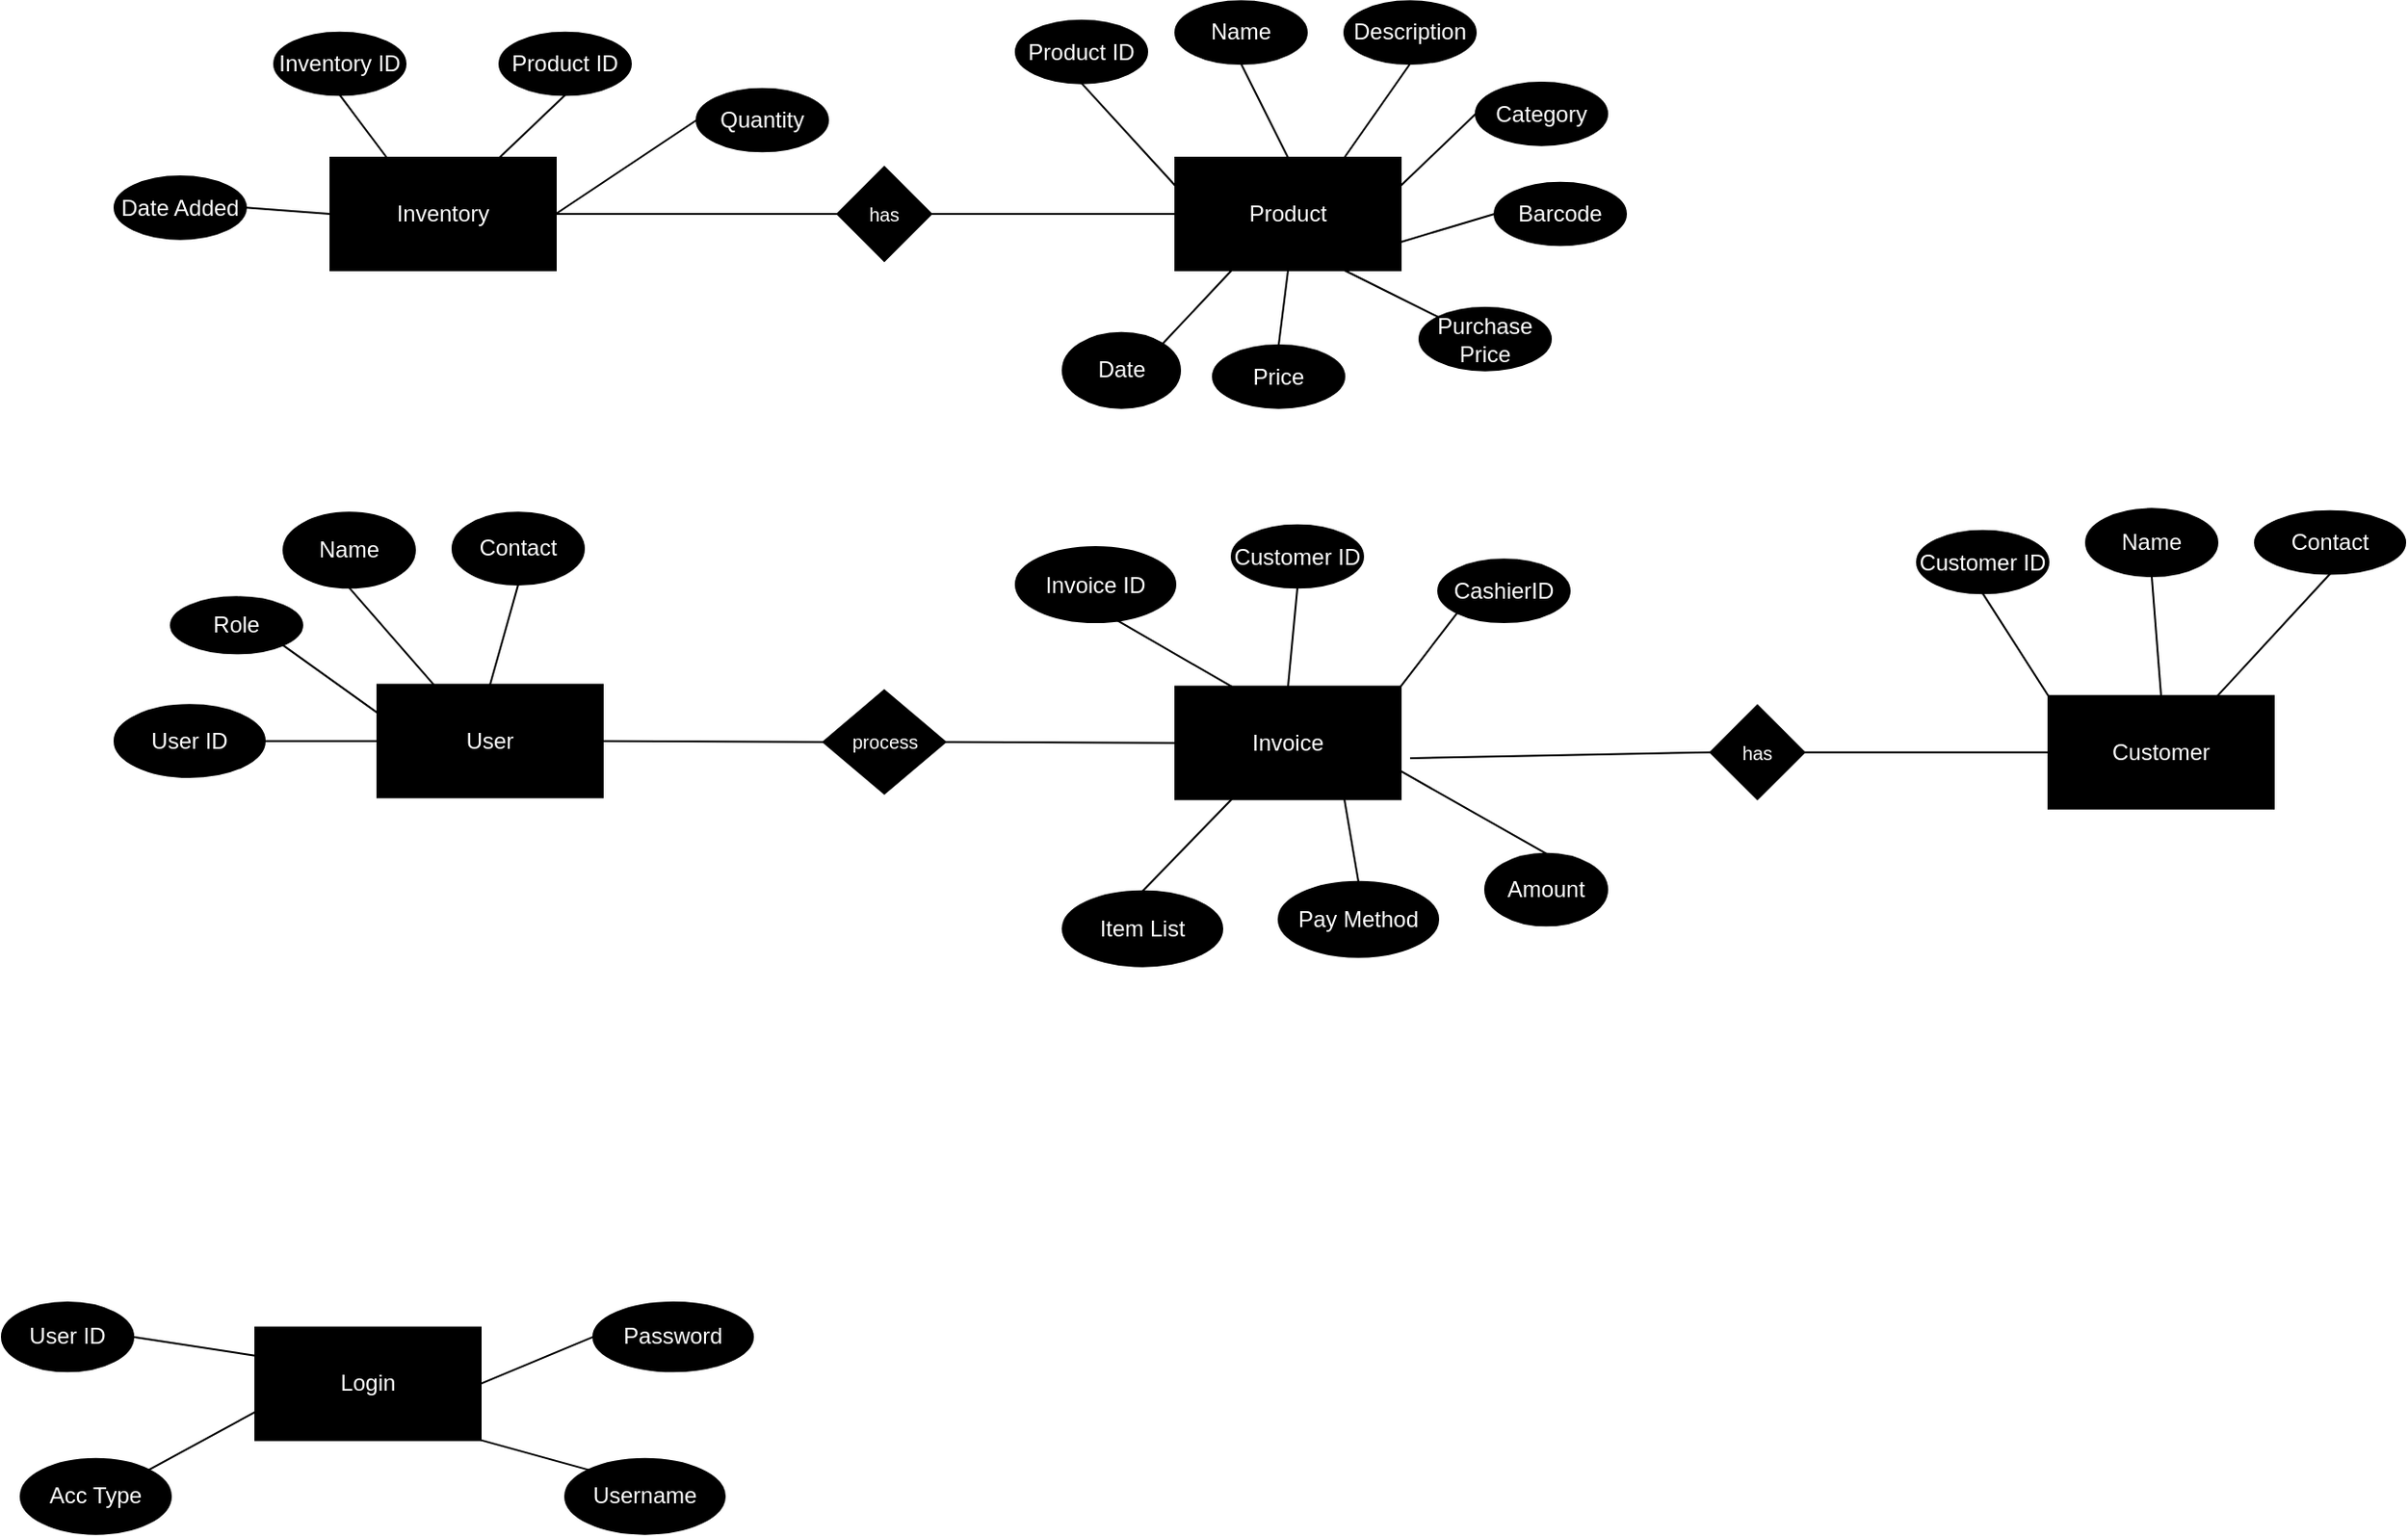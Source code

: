 <mxfile version="21.6.5" type="github">
  <diagram name="Page-1" id="E8DoeHewYqy99Y1Kgtmo">
    <mxGraphModel dx="1257" dy="1791" grid="1" gridSize="10" guides="1" tooltips="1" connect="1" arrows="1" fold="1" page="1" pageScale="1" pageWidth="850" pageHeight="1100" math="0" shadow="0">
      <root>
        <mxCell id="0" />
        <mxCell id="1" parent="0" />
        <mxCell id="wZXQosOmkPpw0TDAp2An-1" value="&lt;font color=&quot;#ffffff&quot;&gt;User&lt;/font&gt;" style="rounded=0;whiteSpace=wrap;html=1;fillColor=#000000;" vertex="1" parent="1">
          <mxGeometry x="260" y="320.84" width="120" height="60" as="geometry" />
        </mxCell>
        <mxCell id="wZXQosOmkPpw0TDAp2An-3" value="&lt;font color=&quot;#ffffff&quot;&gt;Customer&lt;/font&gt;" style="rounded=0;whiteSpace=wrap;html=1;fillColor=#000000;" vertex="1" parent="1">
          <mxGeometry x="1150" y="326.84" width="120" height="60" as="geometry" />
        </mxCell>
        <mxCell id="wZXQosOmkPpw0TDAp2An-4" value="&lt;font color=&quot;#ffffff&quot;&gt;Inventory&lt;/font&gt;" style="rounded=0;whiteSpace=wrap;html=1;fillColor=#000000;" vertex="1" parent="1">
          <mxGeometry x="235" y="40" width="120" height="60" as="geometry" />
        </mxCell>
        <mxCell id="wZXQosOmkPpw0TDAp2An-6" value="&lt;font color=&quot;#ffffff&quot;&gt;Invoice&lt;/font&gt;" style="rounded=0;whiteSpace=wrap;html=1;fillColor=#000000;" vertex="1" parent="1">
          <mxGeometry x="685" y="321.84" width="120" height="60" as="geometry" />
        </mxCell>
        <mxCell id="wZXQosOmkPpw0TDAp2An-7" value="&lt;font style=&quot;font-size: 10px;&quot; color=&quot;#ffffff&quot;&gt;process&lt;/font&gt;" style="rhombus;whiteSpace=wrap;html=1;fillColor=#000000;" vertex="1" parent="1">
          <mxGeometry x="497.5" y="323.84" width="65" height="55" as="geometry" />
        </mxCell>
        <mxCell id="wZXQosOmkPpw0TDAp2An-8" value="&lt;font style=&quot;font-size: 10px;&quot; color=&quot;#ffffff&quot;&gt;has&lt;/font&gt;" style="rhombus;whiteSpace=wrap;html=1;fillColor=#000000;" vertex="1" parent="1">
          <mxGeometry x="970" y="331.84" width="50" height="50" as="geometry" />
        </mxCell>
        <mxCell id="wZXQosOmkPpw0TDAp2An-9" value="User ID" style="ellipse;whiteSpace=wrap;html=1;fontColor=#FFFFFF;fillColor=#000000;" vertex="1" parent="1">
          <mxGeometry x="120" y="331.67" width="80" height="38.33" as="geometry" />
        </mxCell>
        <mxCell id="wZXQosOmkPpw0TDAp2An-10" value="Username" style="ellipse;whiteSpace=wrap;html=1;fontColor=#FFFFFF;fillColor=#000000;" vertex="1" parent="1">
          <mxGeometry x="360" y="733.33" width="85" height="40" as="geometry" />
        </mxCell>
        <mxCell id="wZXQosOmkPpw0TDAp2An-11" value="Password" style="ellipse;whiteSpace=wrap;html=1;fontColor=#FFFFFF;fillColor=#000000;" vertex="1" parent="1">
          <mxGeometry x="375" y="650.0" width="85" height="36.67" as="geometry" />
        </mxCell>
        <mxCell id="wZXQosOmkPpw0TDAp2An-12" value="&lt;font color=&quot;#ffffff&quot;&gt;Login&lt;/font&gt;" style="rounded=0;whiteSpace=wrap;html=1;fillColor=#000000;" vertex="1" parent="1">
          <mxGeometry x="195" y="663.33" width="120" height="60" as="geometry" />
        </mxCell>
        <mxCell id="wZXQosOmkPpw0TDAp2An-13" value="User ID" style="ellipse;whiteSpace=wrap;html=1;fontColor=#FFFFFF;fillColor=#000000;" vertex="1" parent="1">
          <mxGeometry x="60" y="650" width="70" height="36.66" as="geometry" />
        </mxCell>
        <mxCell id="wZXQosOmkPpw0TDAp2An-14" value="Acc Type" style="ellipse;whiteSpace=wrap;html=1;fontColor=#FFFFFF;fillColor=#000000;" vertex="1" parent="1">
          <mxGeometry x="70" y="733.33" width="80" height="40" as="geometry" />
        </mxCell>
        <mxCell id="wZXQosOmkPpw0TDAp2An-15" value="Name" style="ellipse;whiteSpace=wrap;html=1;fontColor=#FFFFFF;fillColor=#000000;" vertex="1" parent="1">
          <mxGeometry x="210" y="229.17" width="70" height="40.01" as="geometry" />
        </mxCell>
        <mxCell id="wZXQosOmkPpw0TDAp2An-16" value="Contact" style="ellipse;whiteSpace=wrap;html=1;fontColor=#FFFFFF;fillColor=#000000;" vertex="1" parent="1">
          <mxGeometry x="300" y="229.17" width="70" height="38.34" as="geometry" />
        </mxCell>
        <mxCell id="wZXQosOmkPpw0TDAp2An-17" value="Role" style="ellipse;whiteSpace=wrap;html=1;fontColor=#FFFFFF;fillColor=#000000;" vertex="1" parent="1">
          <mxGeometry x="150" y="274.18" width="70" height="30" as="geometry" />
        </mxCell>
        <mxCell id="wZXQosOmkPpw0TDAp2An-18" value="Invoice ID" style="ellipse;whiteSpace=wrap;html=1;fontColor=#FFFFFF;fillColor=#000000;" vertex="1" parent="1">
          <mxGeometry x="600" y="247.51" width="85" height="40" as="geometry" />
        </mxCell>
        <mxCell id="wZXQosOmkPpw0TDAp2An-19" value="Customer ID" style="ellipse;whiteSpace=wrap;html=1;fontColor=#FFFFFF;fillColor=#000000;" vertex="1" parent="1">
          <mxGeometry x="715" y="235.85" width="70" height="33.33" as="geometry" />
        </mxCell>
        <mxCell id="wZXQosOmkPpw0TDAp2An-20" value="Item List" style="ellipse;whiteSpace=wrap;html=1;fontColor=#FFFFFF;fillColor=#000000;" vertex="1" parent="1">
          <mxGeometry x="625" y="430.84" width="85" height="40" as="geometry" />
        </mxCell>
        <mxCell id="wZXQosOmkPpw0TDAp2An-21" value="Date " style="ellipse;whiteSpace=wrap;html=1;fontColor=#FFFFFF;fillColor=#000000;" vertex="1" parent="1">
          <mxGeometry x="625" y="133.33" width="62.5" height="40" as="geometry" />
        </mxCell>
        <mxCell id="wZXQosOmkPpw0TDAp2An-22" value="Amount" style="ellipse;whiteSpace=wrap;html=1;fontColor=#FFFFFF;fillColor=#000000;" vertex="1" parent="1">
          <mxGeometry x="850" y="410.84" width="65" height="38.33" as="geometry" />
        </mxCell>
        <mxCell id="wZXQosOmkPpw0TDAp2An-23" value="Name" style="ellipse;whiteSpace=wrap;html=1;fontColor=#FFFFFF;fillColor=#000000;" vertex="1" parent="1">
          <mxGeometry x="1170" y="227.17" width="70" height="35.84" as="geometry" />
        </mxCell>
        <mxCell id="wZXQosOmkPpw0TDAp2An-24" value="Contact" style="ellipse;whiteSpace=wrap;html=1;fontColor=#FFFFFF;fillColor=#000000;" vertex="1" parent="1">
          <mxGeometry x="1260" y="228.42" width="80" height="33.33" as="geometry" />
        </mxCell>
        <mxCell id="wZXQosOmkPpw0TDAp2An-25" value="&lt;font color=&quot;#ffffff&quot;&gt;Product&lt;/font&gt;" style="rounded=0;whiteSpace=wrap;html=1;fillColor=#000000;" vertex="1" parent="1">
          <mxGeometry x="685" y="40" width="120" height="60" as="geometry" />
        </mxCell>
        <mxCell id="wZXQosOmkPpw0TDAp2An-26" value="Customer ID" style="ellipse;whiteSpace=wrap;html=1;fontColor=#FFFFFF;fillColor=#000000;" vertex="1" parent="1">
          <mxGeometry x="1080" y="238.85" width="70" height="33.33" as="geometry" />
        </mxCell>
        <mxCell id="wZXQosOmkPpw0TDAp2An-27" value="Product ID" style="ellipse;whiteSpace=wrap;html=1;fontColor=#FFFFFF;fillColor=#000000;" vertex="1" parent="1">
          <mxGeometry x="600" y="-33.0" width="70" height="33.33" as="geometry" />
        </mxCell>
        <mxCell id="wZXQosOmkPpw0TDAp2An-29" value="Barcode" style="ellipse;whiteSpace=wrap;html=1;fontColor=#FFFFFF;fillColor=#000000;" vertex="1" parent="1">
          <mxGeometry x="855" y="53.33" width="70" height="33.33" as="geometry" />
        </mxCell>
        <mxCell id="wZXQosOmkPpw0TDAp2An-31" value="Price" style="ellipse;whiteSpace=wrap;html=1;fontColor=#FFFFFF;fillColor=#000000;" vertex="1" parent="1">
          <mxGeometry x="705" y="140.0" width="70" height="33.33" as="geometry" />
        </mxCell>
        <mxCell id="wZXQosOmkPpw0TDAp2An-32" value="Category" style="ellipse;whiteSpace=wrap;html=1;fontColor=#FFFFFF;fillColor=#000000;" vertex="1" parent="1">
          <mxGeometry x="845" y="-5.862e-14" width="70" height="33.33" as="geometry" />
        </mxCell>
        <mxCell id="wZXQosOmkPpw0TDAp2An-33" value="Description" style="ellipse;whiteSpace=wrap;html=1;fontColor=#FFFFFF;fillColor=#000000;" vertex="1" parent="1">
          <mxGeometry x="775" y="-43.33" width="70" height="33.33" as="geometry" />
        </mxCell>
        <mxCell id="wZXQosOmkPpw0TDAp2An-34" value="Name" style="ellipse;whiteSpace=wrap;html=1;fontColor=#FFFFFF;fillColor=#000000;" vertex="1" parent="1">
          <mxGeometry x="685" y="-43.33" width="70" height="33.33" as="geometry" />
        </mxCell>
        <mxCell id="wZXQosOmkPpw0TDAp2An-35" value="Inventory ID" style="ellipse;whiteSpace=wrap;html=1;fontColor=#FFFFFF;fillColor=#000000;" vertex="1" parent="1">
          <mxGeometry x="205" y="-26.66" width="70" height="33.33" as="geometry" />
        </mxCell>
        <mxCell id="wZXQosOmkPpw0TDAp2An-36" value="Quantity" style="ellipse;whiteSpace=wrap;html=1;fontColor=#FFFFFF;fillColor=#000000;" vertex="1" parent="1">
          <mxGeometry x="430" y="3.33" width="70" height="33.33" as="geometry" />
        </mxCell>
        <mxCell id="wZXQosOmkPpw0TDAp2An-37" value="Product ID" style="ellipse;whiteSpace=wrap;html=1;fontColor=#FFFFFF;fillColor=#000000;" vertex="1" parent="1">
          <mxGeometry x="325" y="-26.66" width="70" height="33.33" as="geometry" />
        </mxCell>
        <mxCell id="wZXQosOmkPpw0TDAp2An-42" value="Date Added" style="ellipse;whiteSpace=wrap;html=1;fontColor=#FFFFFF;fillColor=#000000;" vertex="1" parent="1">
          <mxGeometry x="120" y="50.0" width="70" height="33.33" as="geometry" />
        </mxCell>
        <mxCell id="wZXQosOmkPpw0TDAp2An-44" value="Pay Method" style="ellipse;whiteSpace=wrap;html=1;fontColor=#FFFFFF;fillColor=#000000;" vertex="1" parent="1">
          <mxGeometry x="740" y="425.84" width="85" height="40" as="geometry" />
        </mxCell>
        <mxCell id="wZXQosOmkPpw0TDAp2An-45" value="CashierID" style="ellipse;whiteSpace=wrap;html=1;fontColor=#FFFFFF;fillColor=#000000;" vertex="1" parent="1">
          <mxGeometry x="825" y="254.18" width="70" height="33.33" as="geometry" />
        </mxCell>
        <mxCell id="wZXQosOmkPpw0TDAp2An-46" value="Purchase Price" style="ellipse;whiteSpace=wrap;html=1;fontColor=#FFFFFF;fillColor=#000000;" vertex="1" parent="1">
          <mxGeometry x="815" y="120.0" width="70" height="33.33" as="geometry" />
        </mxCell>
        <mxCell id="wZXQosOmkPpw0TDAp2An-50" value="" style="endArrow=none;html=1;rounded=0;exitX=1;exitY=0.5;exitDx=0;exitDy=0;entryX=0;entryY=0.5;entryDx=0;entryDy=0;" edge="1" parent="1" source="wZXQosOmkPpw0TDAp2An-42" target="wZXQosOmkPpw0TDAp2An-4">
          <mxGeometry width="50" height="50" relative="1" as="geometry">
            <mxPoint x="285" y="186.67" as="sourcePoint" />
            <mxPoint x="335" y="136.67" as="targetPoint" />
          </mxGeometry>
        </mxCell>
        <mxCell id="wZXQosOmkPpw0TDAp2An-51" value="" style="endArrow=none;html=1;rounded=0;exitX=1;exitY=0.5;exitDx=0;exitDy=0;entryX=0;entryY=0.5;entryDx=0;entryDy=0;" edge="1" parent="1" source="wZXQosOmkPpw0TDAp2An-4" target="wZXQosOmkPpw0TDAp2An-36">
          <mxGeometry width="50" height="50" relative="1" as="geometry">
            <mxPoint x="475" y="186.67" as="sourcePoint" />
            <mxPoint x="525" y="136.67" as="targetPoint" />
          </mxGeometry>
        </mxCell>
        <mxCell id="wZXQosOmkPpw0TDAp2An-53" value="" style="endArrow=none;html=1;rounded=0;exitX=0.5;exitY=1;exitDx=0;exitDy=0;entryX=0.75;entryY=0;entryDx=0;entryDy=0;" edge="1" parent="1" source="wZXQosOmkPpw0TDAp2An-37" target="wZXQosOmkPpw0TDAp2An-4">
          <mxGeometry width="50" height="50" relative="1" as="geometry">
            <mxPoint x="435" y="206.67" as="sourcePoint" />
            <mxPoint x="485" y="156.67" as="targetPoint" />
          </mxGeometry>
        </mxCell>
        <mxCell id="wZXQosOmkPpw0TDAp2An-54" value="" style="endArrow=none;html=1;rounded=0;entryX=0.25;entryY=0;entryDx=0;entryDy=0;exitX=0.5;exitY=1;exitDx=0;exitDy=0;" edge="1" parent="1" source="wZXQosOmkPpw0TDAp2An-35" target="wZXQosOmkPpw0TDAp2An-4">
          <mxGeometry width="50" height="50" relative="1" as="geometry">
            <mxPoint x="135" y="36.67" as="sourcePoint" />
            <mxPoint x="185" y="-13.33" as="targetPoint" />
          </mxGeometry>
        </mxCell>
        <mxCell id="wZXQosOmkPpw0TDAp2An-55" value="" style="endArrow=none;html=1;rounded=0;entryX=0.5;entryY=1;entryDx=0;entryDy=0;exitX=0;exitY=0.25;exitDx=0;exitDy=0;" edge="1" parent="1" source="wZXQosOmkPpw0TDAp2An-25" target="wZXQosOmkPpw0TDAp2An-27">
          <mxGeometry width="50" height="50" relative="1" as="geometry">
            <mxPoint x="555" y="140.0" as="sourcePoint" />
            <mxPoint x="605" y="90" as="targetPoint" />
          </mxGeometry>
        </mxCell>
        <mxCell id="wZXQosOmkPpw0TDAp2An-56" value="" style="endArrow=none;html=1;rounded=0;exitX=0.5;exitY=1;exitDx=0;exitDy=0;entryX=0.5;entryY=0;entryDx=0;entryDy=0;" edge="1" parent="1" source="wZXQosOmkPpw0TDAp2An-34" target="wZXQosOmkPpw0TDAp2An-25">
          <mxGeometry width="50" height="50" relative="1" as="geometry">
            <mxPoint x="965" y="60" as="sourcePoint" />
            <mxPoint x="1015" y="10.0" as="targetPoint" />
          </mxGeometry>
        </mxCell>
        <mxCell id="wZXQosOmkPpw0TDAp2An-57" value="" style="endArrow=none;html=1;rounded=0;exitX=0.75;exitY=0;exitDx=0;exitDy=0;entryX=0.5;entryY=1;entryDx=0;entryDy=0;" edge="1" parent="1" source="wZXQosOmkPpw0TDAp2An-25" target="wZXQosOmkPpw0TDAp2An-33">
          <mxGeometry width="50" height="50" relative="1" as="geometry">
            <mxPoint x="1055" y="40" as="sourcePoint" />
            <mxPoint x="1105" y="-10.0" as="targetPoint" />
          </mxGeometry>
        </mxCell>
        <mxCell id="wZXQosOmkPpw0TDAp2An-58" value="" style="endArrow=none;html=1;rounded=0;exitX=1;exitY=0.25;exitDx=0;exitDy=0;entryX=0;entryY=0.5;entryDx=0;entryDy=0;" edge="1" parent="1" source="wZXQosOmkPpw0TDAp2An-25" target="wZXQosOmkPpw0TDAp2An-32">
          <mxGeometry width="50" height="50" relative="1" as="geometry">
            <mxPoint x="845" y="130" as="sourcePoint" />
            <mxPoint x="895" y="80" as="targetPoint" />
          </mxGeometry>
        </mxCell>
        <mxCell id="wZXQosOmkPpw0TDAp2An-59" value="" style="endArrow=none;html=1;rounded=0;exitX=1;exitY=0.75;exitDx=0;exitDy=0;entryX=0;entryY=0.5;entryDx=0;entryDy=0;" edge="1" parent="1" source="wZXQosOmkPpw0TDAp2An-25" target="wZXQosOmkPpw0TDAp2An-29">
          <mxGeometry width="50" height="50" relative="1" as="geometry">
            <mxPoint x="965" y="100" as="sourcePoint" />
            <mxPoint x="845" y="90" as="targetPoint" />
          </mxGeometry>
        </mxCell>
        <mxCell id="wZXQosOmkPpw0TDAp2An-60" value="" style="endArrow=none;html=1;rounded=0;exitX=0.75;exitY=1;exitDx=0;exitDy=0;entryX=0;entryY=0;entryDx=0;entryDy=0;" edge="1" parent="1" source="wZXQosOmkPpw0TDAp2An-25" target="wZXQosOmkPpw0TDAp2An-46">
          <mxGeometry width="50" height="50" relative="1" as="geometry">
            <mxPoint x="1025" y="190.0" as="sourcePoint" />
            <mxPoint x="1075" y="140.0" as="targetPoint" />
          </mxGeometry>
        </mxCell>
        <mxCell id="wZXQosOmkPpw0TDAp2An-61" value="" style="endArrow=none;html=1;rounded=0;entryX=0.5;entryY=1;entryDx=0;entryDy=0;exitX=0.5;exitY=0;exitDx=0;exitDy=0;" edge="1" parent="1" source="wZXQosOmkPpw0TDAp2An-31" target="wZXQosOmkPpw0TDAp2An-25">
          <mxGeometry width="50" height="50" relative="1" as="geometry">
            <mxPoint x="475" y="230.0" as="sourcePoint" />
            <mxPoint x="525" y="180.0" as="targetPoint" />
          </mxGeometry>
        </mxCell>
        <mxCell id="wZXQosOmkPpw0TDAp2An-62" value="" style="endArrow=none;html=1;rounded=0;entryX=0.25;entryY=1;entryDx=0;entryDy=0;exitX=1;exitY=0;exitDx=0;exitDy=0;" edge="1" parent="1" source="wZXQosOmkPpw0TDAp2An-21" target="wZXQosOmkPpw0TDAp2An-25">
          <mxGeometry width="50" height="50" relative="1" as="geometry">
            <mxPoint x="605" y="140.0" as="sourcePoint" />
            <mxPoint x="655" y="90" as="targetPoint" />
          </mxGeometry>
        </mxCell>
        <mxCell id="wZXQosOmkPpw0TDAp2An-63" style="edgeStyle=orthogonalEdgeStyle;rounded=0;orthogonalLoop=1;jettySize=auto;html=1;exitX=0.5;exitY=1;exitDx=0;exitDy=0;" edge="1" parent="1" source="wZXQosOmkPpw0TDAp2An-15" target="wZXQosOmkPpw0TDAp2An-15">
          <mxGeometry relative="1" as="geometry" />
        </mxCell>
        <mxCell id="wZXQosOmkPpw0TDAp2An-64" value="" style="endArrow=none;html=1;rounded=0;exitX=1;exitY=0.5;exitDx=0;exitDy=0;entryX=0;entryY=0.5;entryDx=0;entryDy=0;" edge="1" parent="1" source="wZXQosOmkPpw0TDAp2An-9" target="wZXQosOmkPpw0TDAp2An-1">
          <mxGeometry width="50" height="50" relative="1" as="geometry">
            <mxPoint x="200" y="449.17" as="sourcePoint" />
            <mxPoint x="250" y="399.17" as="targetPoint" />
          </mxGeometry>
        </mxCell>
        <mxCell id="wZXQosOmkPpw0TDAp2An-65" value="" style="endArrow=none;html=1;rounded=0;exitX=1;exitY=1;exitDx=0;exitDy=0;entryX=0;entryY=0.25;entryDx=0;entryDy=0;" edge="1" parent="1" source="wZXQosOmkPpw0TDAp2An-17" target="wZXQosOmkPpw0TDAp2An-1">
          <mxGeometry width="50" height="50" relative="1" as="geometry">
            <mxPoint x="490" y="249.17" as="sourcePoint" />
            <mxPoint x="540" y="199.17" as="targetPoint" />
          </mxGeometry>
        </mxCell>
        <mxCell id="wZXQosOmkPpw0TDAp2An-66" value="" style="endArrow=none;html=1;rounded=0;exitX=0.5;exitY=1;exitDx=0;exitDy=0;entryX=0.25;entryY=0;entryDx=0;entryDy=0;" edge="1" parent="1" source="wZXQosOmkPpw0TDAp2An-15" target="wZXQosOmkPpw0TDAp2An-1">
          <mxGeometry width="50" height="50" relative="1" as="geometry">
            <mxPoint x="500" y="249.17" as="sourcePoint" />
            <mxPoint x="550" y="199.17" as="targetPoint" />
          </mxGeometry>
        </mxCell>
        <mxCell id="wZXQosOmkPpw0TDAp2An-67" value="" style="endArrow=none;html=1;rounded=0;exitX=0.5;exitY=0;exitDx=0;exitDy=0;entryX=0.5;entryY=1;entryDx=0;entryDy=0;" edge="1" parent="1" source="wZXQosOmkPpw0TDAp2An-1" target="wZXQosOmkPpw0TDAp2An-16">
          <mxGeometry width="50" height="50" relative="1" as="geometry">
            <mxPoint x="410" y="229.17" as="sourcePoint" />
            <mxPoint x="460" y="179.17" as="targetPoint" />
          </mxGeometry>
        </mxCell>
        <mxCell id="wZXQosOmkPpw0TDAp2An-68" value="" style="endArrow=none;html=1;rounded=0;exitX=0.615;exitY=0.951;exitDx=0;exitDy=0;exitPerimeter=0;entryX=0.25;entryY=0;entryDx=0;entryDy=0;" edge="1" parent="1" source="wZXQosOmkPpw0TDAp2An-18" target="wZXQosOmkPpw0TDAp2An-6">
          <mxGeometry width="50" height="50" relative="1" as="geometry">
            <mxPoint x="705" y="540.84" as="sourcePoint" />
            <mxPoint x="755" y="490.84" as="targetPoint" />
          </mxGeometry>
        </mxCell>
        <mxCell id="wZXQosOmkPpw0TDAp2An-69" value="" style="endArrow=none;html=1;rounded=0;exitX=0.5;exitY=0;exitDx=0;exitDy=0;entryX=0.25;entryY=1;entryDx=0;entryDy=0;" edge="1" parent="1" source="wZXQosOmkPpw0TDAp2An-20" target="wZXQosOmkPpw0TDAp2An-6">
          <mxGeometry width="50" height="50" relative="1" as="geometry">
            <mxPoint x="715" y="580.84" as="sourcePoint" />
            <mxPoint x="765" y="530.84" as="targetPoint" />
          </mxGeometry>
        </mxCell>
        <mxCell id="wZXQosOmkPpw0TDAp2An-70" value="" style="endArrow=none;html=1;rounded=0;exitX=0.75;exitY=1;exitDx=0;exitDy=0;entryX=0.5;entryY=0;entryDx=0;entryDy=0;" edge="1" parent="1" source="wZXQosOmkPpw0TDAp2An-6" target="wZXQosOmkPpw0TDAp2An-44">
          <mxGeometry width="50" height="50" relative="1" as="geometry">
            <mxPoint x="755" y="550.84" as="sourcePoint" />
            <mxPoint x="805" y="500.84" as="targetPoint" />
          </mxGeometry>
        </mxCell>
        <mxCell id="wZXQosOmkPpw0TDAp2An-71" value="" style="endArrow=none;html=1;rounded=0;exitX=0.5;exitY=0;exitDx=0;exitDy=0;entryX=0.5;entryY=1;entryDx=0;entryDy=0;" edge="1" parent="1" source="wZXQosOmkPpw0TDAp2An-6" target="wZXQosOmkPpw0TDAp2An-19">
          <mxGeometry width="50" height="50" relative="1" as="geometry">
            <mxPoint x="1055" y="590.84" as="sourcePoint" />
            <mxPoint x="1105" y="540.84" as="targetPoint" />
          </mxGeometry>
        </mxCell>
        <mxCell id="wZXQosOmkPpw0TDAp2An-72" value="" style="endArrow=none;html=1;rounded=0;exitX=1;exitY=0;exitDx=0;exitDy=0;entryX=0;entryY=1;entryDx=0;entryDy=0;" edge="1" parent="1" source="wZXQosOmkPpw0TDAp2An-6" target="wZXQosOmkPpw0TDAp2An-45">
          <mxGeometry width="50" height="50" relative="1" as="geometry">
            <mxPoint x="1015" y="610.84" as="sourcePoint" />
            <mxPoint x="1065" y="560.84" as="targetPoint" />
          </mxGeometry>
        </mxCell>
        <mxCell id="wZXQosOmkPpw0TDAp2An-73" value="" style="endArrow=none;html=1;rounded=0;exitX=1;exitY=0.75;exitDx=0;exitDy=0;entryX=0.5;entryY=0;entryDx=0;entryDy=0;" edge="1" parent="1" source="wZXQosOmkPpw0TDAp2An-6" target="wZXQosOmkPpw0TDAp2An-22">
          <mxGeometry width="50" height="50" relative="1" as="geometry">
            <mxPoint x="855" y="620.84" as="sourcePoint" />
            <mxPoint x="905" y="570.84" as="targetPoint" />
          </mxGeometry>
        </mxCell>
        <mxCell id="wZXQosOmkPpw0TDAp2An-74" value="" style="endArrow=none;html=1;rounded=0;exitX=0.5;exitY=1;exitDx=0;exitDy=0;entryX=0;entryY=0;entryDx=0;entryDy=0;" edge="1" parent="1" source="wZXQosOmkPpw0TDAp2An-26" target="wZXQosOmkPpw0TDAp2An-3">
          <mxGeometry width="50" height="50" relative="1" as="geometry">
            <mxPoint x="1260" y="537.17" as="sourcePoint" />
            <mxPoint x="1310" y="487.17" as="targetPoint" />
          </mxGeometry>
        </mxCell>
        <mxCell id="wZXQosOmkPpw0TDAp2An-75" value="" style="endArrow=none;html=1;rounded=0;exitX=0.5;exitY=1;exitDx=0;exitDy=0;entryX=0.5;entryY=0;entryDx=0;entryDy=0;" edge="1" parent="1" source="wZXQosOmkPpw0TDAp2An-23" target="wZXQosOmkPpw0TDAp2An-3">
          <mxGeometry width="50" height="50" relative="1" as="geometry">
            <mxPoint x="1180" y="557.17" as="sourcePoint" />
            <mxPoint x="1230" y="507.17" as="targetPoint" />
          </mxGeometry>
        </mxCell>
        <mxCell id="wZXQosOmkPpw0TDAp2An-76" value="" style="endArrow=none;html=1;rounded=0;exitX=0.75;exitY=0;exitDx=0;exitDy=0;entryX=0.5;entryY=1;entryDx=0;entryDy=0;" edge="1" parent="1" source="wZXQosOmkPpw0TDAp2An-3" target="wZXQosOmkPpw0TDAp2An-24">
          <mxGeometry width="50" height="50" relative="1" as="geometry">
            <mxPoint x="1370" y="367.17" as="sourcePoint" />
            <mxPoint x="1420" y="317.17" as="targetPoint" />
          </mxGeometry>
        </mxCell>
        <mxCell id="wZXQosOmkPpw0TDAp2An-77" value="" style="endArrow=none;html=1;rounded=0;exitX=1;exitY=0.5;exitDx=0;exitDy=0;entryX=0;entryY=0.25;entryDx=0;entryDy=0;" edge="1" parent="1" source="wZXQosOmkPpw0TDAp2An-13" target="wZXQosOmkPpw0TDAp2An-12">
          <mxGeometry width="50" height="50" relative="1" as="geometry">
            <mxPoint x="140" y="668.33" as="sourcePoint" />
            <mxPoint x="190" y="643.33" as="targetPoint" />
          </mxGeometry>
        </mxCell>
        <mxCell id="wZXQosOmkPpw0TDAp2An-79" value="" style="endArrow=none;html=1;rounded=0;exitX=1;exitY=0;exitDx=0;exitDy=0;entryX=0;entryY=0.75;entryDx=0;entryDy=0;" edge="1" parent="1" source="wZXQosOmkPpw0TDAp2An-14" target="wZXQosOmkPpw0TDAp2An-12">
          <mxGeometry width="50" height="50" relative="1" as="geometry">
            <mxPoint x="250" y="923.33" as="sourcePoint" />
            <mxPoint x="300" y="873.33" as="targetPoint" />
          </mxGeometry>
        </mxCell>
        <mxCell id="wZXQosOmkPpw0TDAp2An-80" value="" style="endArrow=none;html=1;rounded=0;exitX=1;exitY=0.5;exitDx=0;exitDy=0;entryX=0;entryY=0.5;entryDx=0;entryDy=0;" edge="1" parent="1" source="wZXQosOmkPpw0TDAp2An-12" target="wZXQosOmkPpw0TDAp2An-11">
          <mxGeometry width="50" height="50" relative="1" as="geometry">
            <mxPoint x="480" y="823.33" as="sourcePoint" />
            <mxPoint x="530" y="773.33" as="targetPoint" />
          </mxGeometry>
        </mxCell>
        <mxCell id="wZXQosOmkPpw0TDAp2An-81" value="" style="endArrow=none;html=1;rounded=0;entryX=1;entryY=1;entryDx=0;entryDy=0;exitX=0;exitY=0;exitDx=0;exitDy=0;" edge="1" parent="1" source="wZXQosOmkPpw0TDAp2An-10" target="wZXQosOmkPpw0TDAp2An-12">
          <mxGeometry width="50" height="50" relative="1" as="geometry">
            <mxPoint x="300" y="863.33" as="sourcePoint" />
            <mxPoint x="350" y="813.33" as="targetPoint" />
          </mxGeometry>
        </mxCell>
        <mxCell id="wZXQosOmkPpw0TDAp2An-82" value="&lt;font style=&quot;font-size: 10px;&quot; color=&quot;#ffffff&quot;&gt;has&lt;/font&gt;" style="rhombus;whiteSpace=wrap;html=1;fillColor=#000000;" vertex="1" parent="1">
          <mxGeometry x="505" y="45.0" width="50" height="50" as="geometry" />
        </mxCell>
        <mxCell id="wZXQosOmkPpw0TDAp2An-83" value="" style="endArrow=none;html=1;rounded=0;entryX=0;entryY=0.5;entryDx=0;entryDy=0;exitX=1;exitY=0.5;exitDx=0;exitDy=0;" edge="1" parent="1" source="wZXQosOmkPpw0TDAp2An-4" target="wZXQosOmkPpw0TDAp2An-82">
          <mxGeometry width="50" height="50" relative="1" as="geometry">
            <mxPoint x="360" y="70" as="sourcePoint" />
            <mxPoint x="510" y="130" as="targetPoint" />
          </mxGeometry>
        </mxCell>
        <mxCell id="wZXQosOmkPpw0TDAp2An-84" value="" style="endArrow=none;html=1;rounded=0;exitX=1;exitY=0.5;exitDx=0;exitDy=0;entryX=0;entryY=0.5;entryDx=0;entryDy=0;" edge="1" parent="1" source="wZXQosOmkPpw0TDAp2An-82" target="wZXQosOmkPpw0TDAp2An-25">
          <mxGeometry width="50" height="50" relative="1" as="geometry">
            <mxPoint x="630" y="120" as="sourcePoint" />
            <mxPoint x="680" y="70" as="targetPoint" />
          </mxGeometry>
        </mxCell>
        <mxCell id="wZXQosOmkPpw0TDAp2An-85" value="" style="endArrow=none;html=1;rounded=0;exitX=1;exitY=0.5;exitDx=0;exitDy=0;entryX=0;entryY=0.5;entryDx=0;entryDy=0;" edge="1" parent="1" source="wZXQosOmkPpw0TDAp2An-1" target="wZXQosOmkPpw0TDAp2An-7">
          <mxGeometry width="50" height="50" relative="1" as="geometry">
            <mxPoint x="360" y="460" as="sourcePoint" />
            <mxPoint x="410" y="410" as="targetPoint" />
          </mxGeometry>
        </mxCell>
        <mxCell id="wZXQosOmkPpw0TDAp2An-86" value="" style="endArrow=none;html=1;rounded=0;exitX=1;exitY=0.5;exitDx=0;exitDy=0;entryX=0;entryY=0.5;entryDx=0;entryDy=0;" edge="1" parent="1" source="wZXQosOmkPpw0TDAp2An-7" target="wZXQosOmkPpw0TDAp2An-6">
          <mxGeometry width="50" height="50" relative="1" as="geometry">
            <mxPoint x="640" y="400" as="sourcePoint" />
            <mxPoint x="690" y="350" as="targetPoint" />
          </mxGeometry>
        </mxCell>
        <mxCell id="wZXQosOmkPpw0TDAp2An-88" value="" style="endArrow=none;html=1;rounded=0;exitX=1;exitY=0.5;exitDx=0;exitDy=0;entryX=0;entryY=0.5;entryDx=0;entryDy=0;" edge="1" parent="1" source="wZXQosOmkPpw0TDAp2An-8" target="wZXQosOmkPpw0TDAp2An-3">
          <mxGeometry width="50" height="50" relative="1" as="geometry">
            <mxPoint x="1130" y="490" as="sourcePoint" />
            <mxPoint x="1180" y="440" as="targetPoint" />
          </mxGeometry>
        </mxCell>
        <mxCell id="wZXQosOmkPpw0TDAp2An-89" value="" style="endArrow=none;html=1;rounded=0;entryX=0;entryY=0.5;entryDx=0;entryDy=0;" edge="1" parent="1" target="wZXQosOmkPpw0TDAp2An-8">
          <mxGeometry width="50" height="50" relative="1" as="geometry">
            <mxPoint x="810" y="360" as="sourcePoint" />
            <mxPoint x="970" y="490" as="targetPoint" />
          </mxGeometry>
        </mxCell>
      </root>
    </mxGraphModel>
  </diagram>
</mxfile>
